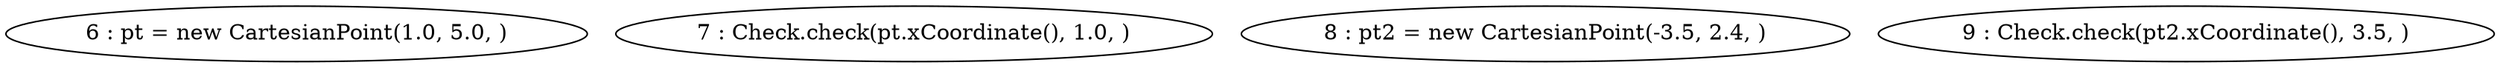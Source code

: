 digraph G {
"6 : pt = new CartesianPoint(1.0, 5.0, )"
"7 : Check.check(pt.xCoordinate(), 1.0, )"
"8 : pt2 = new CartesianPoint(-3.5, 2.4, )"
"9 : Check.check(pt2.xCoordinate(), 3.5, )"
}